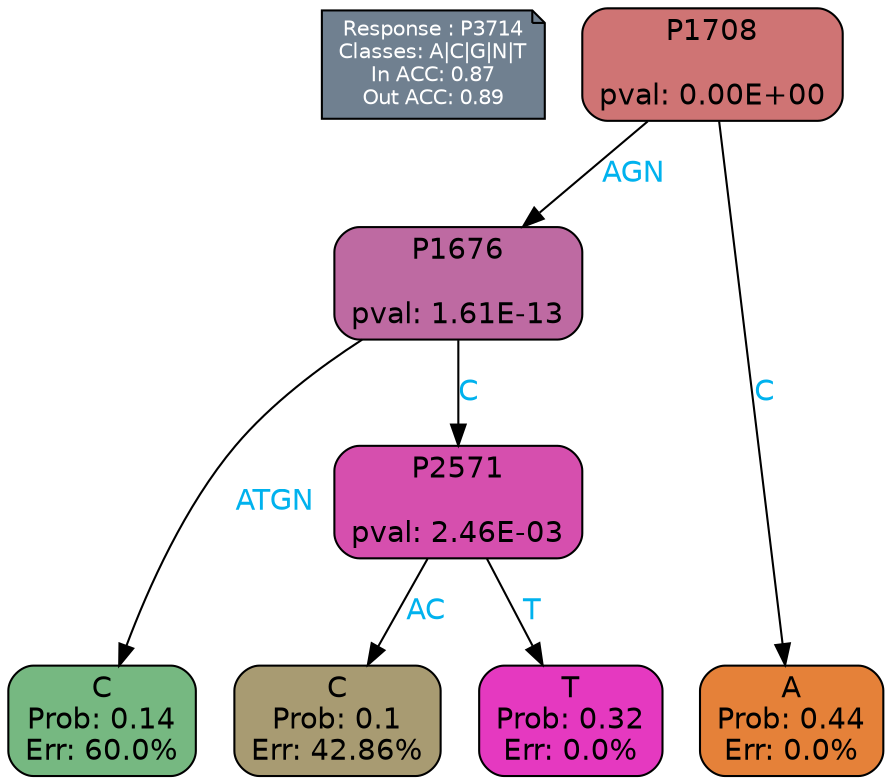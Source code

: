 digraph Tree {
node [shape=box, style="filled, rounded", color="black", fontname=helvetica] ;
graph [ranksep=equally, splines=polylines, bgcolor=transparent, dpi=600] ;
edge [fontname=helvetica] ;
LEGEND [label="Response : P3714
Classes: A|C|G|N|T
In ACC: 0.87
Out ACC: 0.89
",shape=note,align=left,style=filled,fillcolor="slategray",fontcolor="white",fontsize=10];1 [label="P1708

pval: 0.00E+00", fillcolor="#cf7474"] ;
2 [label="P1676

pval: 1.61E-13", fillcolor="#be6aa2"] ;
3 [label="C
Prob: 0.14
Err: 60.0%", fillcolor="#76b881"] ;
4 [label="P2571

pval: 2.46E-03", fillcolor="#d64fae"] ;
5 [label="C
Prob: 0.1
Err: 42.86%", fillcolor="#a89b72"] ;
6 [label="T
Prob: 0.32
Err: 0.0%", fillcolor="#e539c0"] ;
7 [label="A
Prob: 0.44
Err: 0.0%", fillcolor="#e58139"] ;
1 -> 2 [label="AGN",fontcolor=deepskyblue2] ;
1 -> 7 [label="C",fontcolor=deepskyblue2] ;
2 -> 3 [label="ATGN",fontcolor=deepskyblue2] ;
2 -> 4 [label="C",fontcolor=deepskyblue2] ;
4 -> 5 [label="AC",fontcolor=deepskyblue2] ;
4 -> 6 [label="T",fontcolor=deepskyblue2] ;
{rank = same; 3;5;6;7;}{rank = same; LEGEND;1;}}